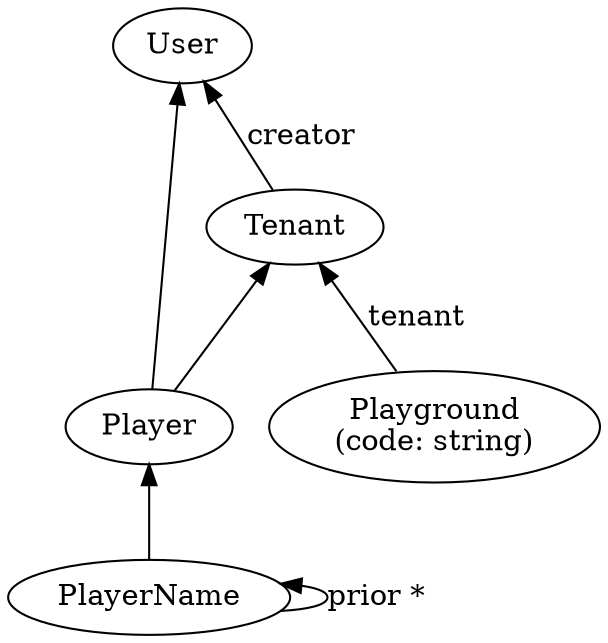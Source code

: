 digraph {
    rankdir=BT
    Tenant -> User [label="creator"]
    Player -> User, Tenant
    PlayerName -> Player
    PlayerName -> PlayerName [label="prior *"]

    Playground -> Tenant [label="tenant"]
    Playground [label="Playground\n(code: string)"]
}